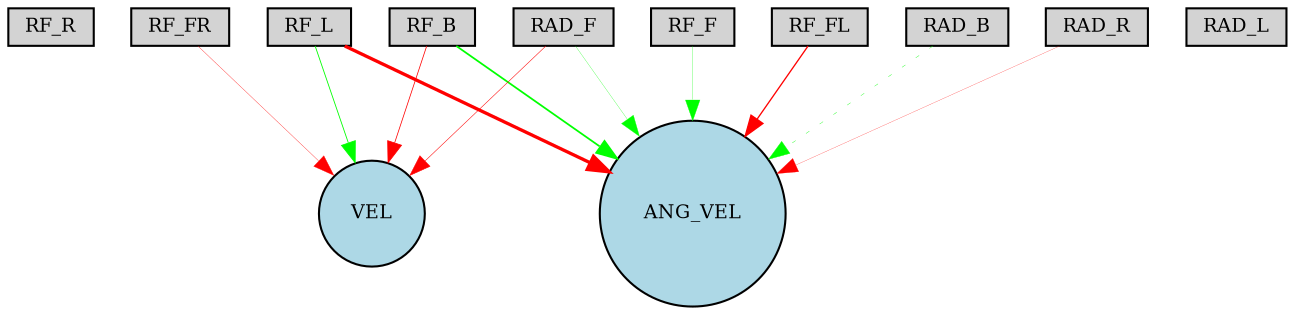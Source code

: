 digraph {
	node [fontsize=9 height=0.2 shape=circle width=0.2]
	RF_R [fillcolor=lightgray shape=box style=filled]
	RF_FR [fillcolor=lightgray shape=box style=filled]
	RF_F [fillcolor=lightgray shape=box style=filled]
	RF_FL [fillcolor=lightgray shape=box style=filled]
	RF_L [fillcolor=lightgray shape=box style=filled]
	RF_B [fillcolor=lightgray shape=box style=filled]
	RAD_F [fillcolor=lightgray shape=box style=filled]
	RAD_L [fillcolor=lightgray shape=box style=filled]
	RAD_B [fillcolor=lightgray shape=box style=filled]
	RAD_R [fillcolor=lightgray shape=box style=filled]
	ANG_VEL [fillcolor=lightblue style=filled]
	VEL [fillcolor=lightblue style=filled]
	RAD_F -> ANG_VEL [color=green penwidth=0.13086747334798282 style=solid]
	RF_L -> ANG_VEL [color=red penwidth=1.594932105390267 style=solid]
	RF_B -> ANG_VEL [color=green penwidth=0.8416434642554781 style=solid]
	RF_FL -> ANG_VEL [color=red penwidth=0.6319618051103862 style=solid]
	RF_B -> VEL [color=red penwidth=0.3667592893292687 style=solid]
	RAD_B -> ANG_VEL [color=green penwidth=0.179156770676995 style=dotted]
	RAD_F -> VEL [color=red penwidth=0.2546623646700741 style=solid]
	RF_F -> ANG_VEL [color=green penwidth=0.13484662820031734 style=solid]
	RAD_R -> ANG_VEL [color=red penwidth=0.11169280890155654 style=solid]
	RF_FR -> VEL [color=red penwidth=0.15951621829761098 style=solid]
	RF_L -> VEL [color=green penwidth=0.4065033948872835 style=solid]
}
